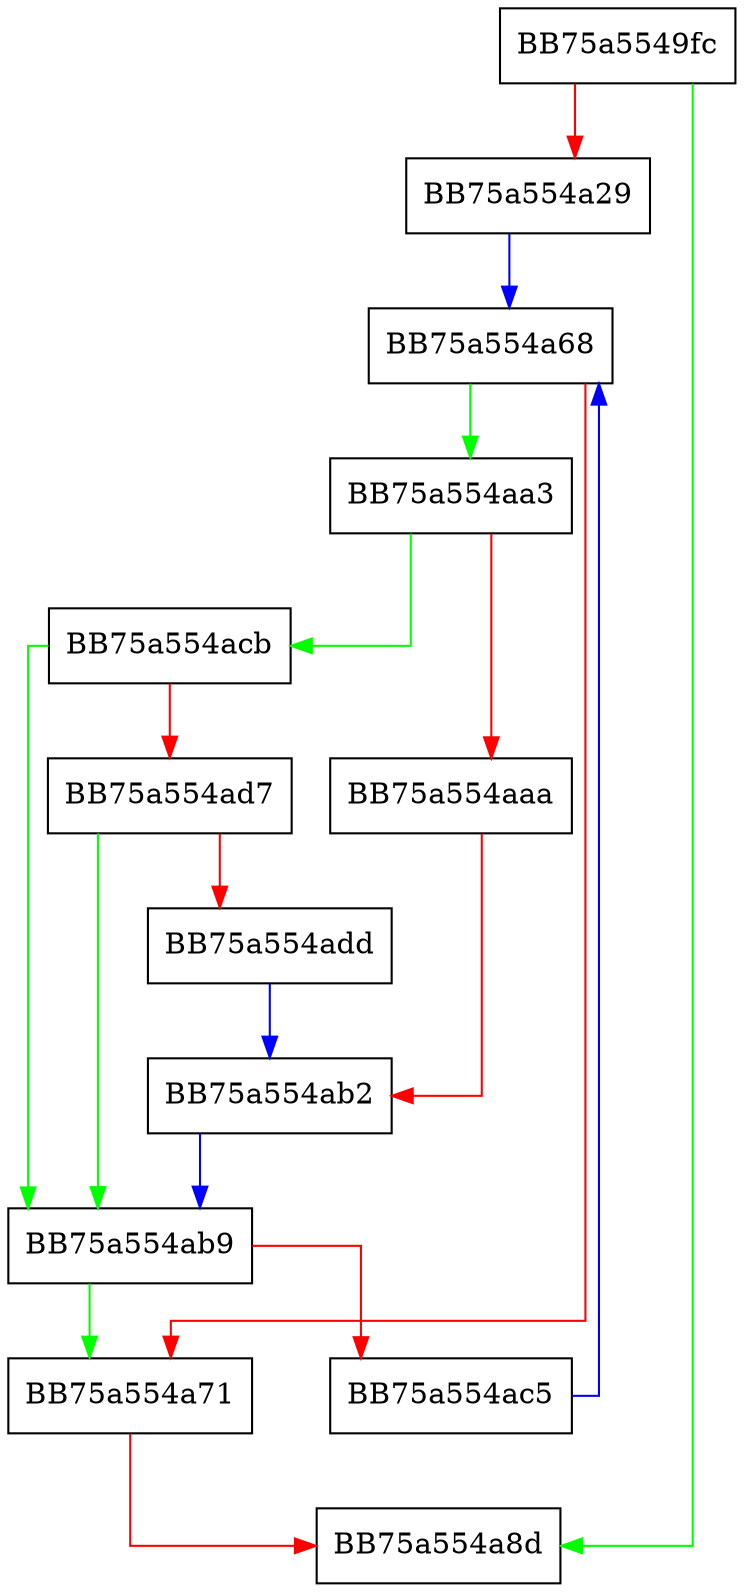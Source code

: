 digraph call_dllmain_with_depends {
  node [shape="box"];
  graph [splines=ortho];
  BB75a5549fc -> BB75a554a8d [color="green"];
  BB75a5549fc -> BB75a554a29 [color="red"];
  BB75a554a29 -> BB75a554a68 [color="blue"];
  BB75a554a68 -> BB75a554aa3 [color="green"];
  BB75a554a68 -> BB75a554a71 [color="red"];
  BB75a554a71 -> BB75a554a8d [color="red"];
  BB75a554aa3 -> BB75a554acb [color="green"];
  BB75a554aa3 -> BB75a554aaa [color="red"];
  BB75a554aaa -> BB75a554ab2 [color="red"];
  BB75a554ab2 -> BB75a554ab9 [color="blue"];
  BB75a554ab9 -> BB75a554a71 [color="green"];
  BB75a554ab9 -> BB75a554ac5 [color="red"];
  BB75a554ac5 -> BB75a554a68 [color="blue"];
  BB75a554acb -> BB75a554ab9 [color="green"];
  BB75a554acb -> BB75a554ad7 [color="red"];
  BB75a554ad7 -> BB75a554ab9 [color="green"];
  BB75a554ad7 -> BB75a554add [color="red"];
  BB75a554add -> BB75a554ab2 [color="blue"];
}